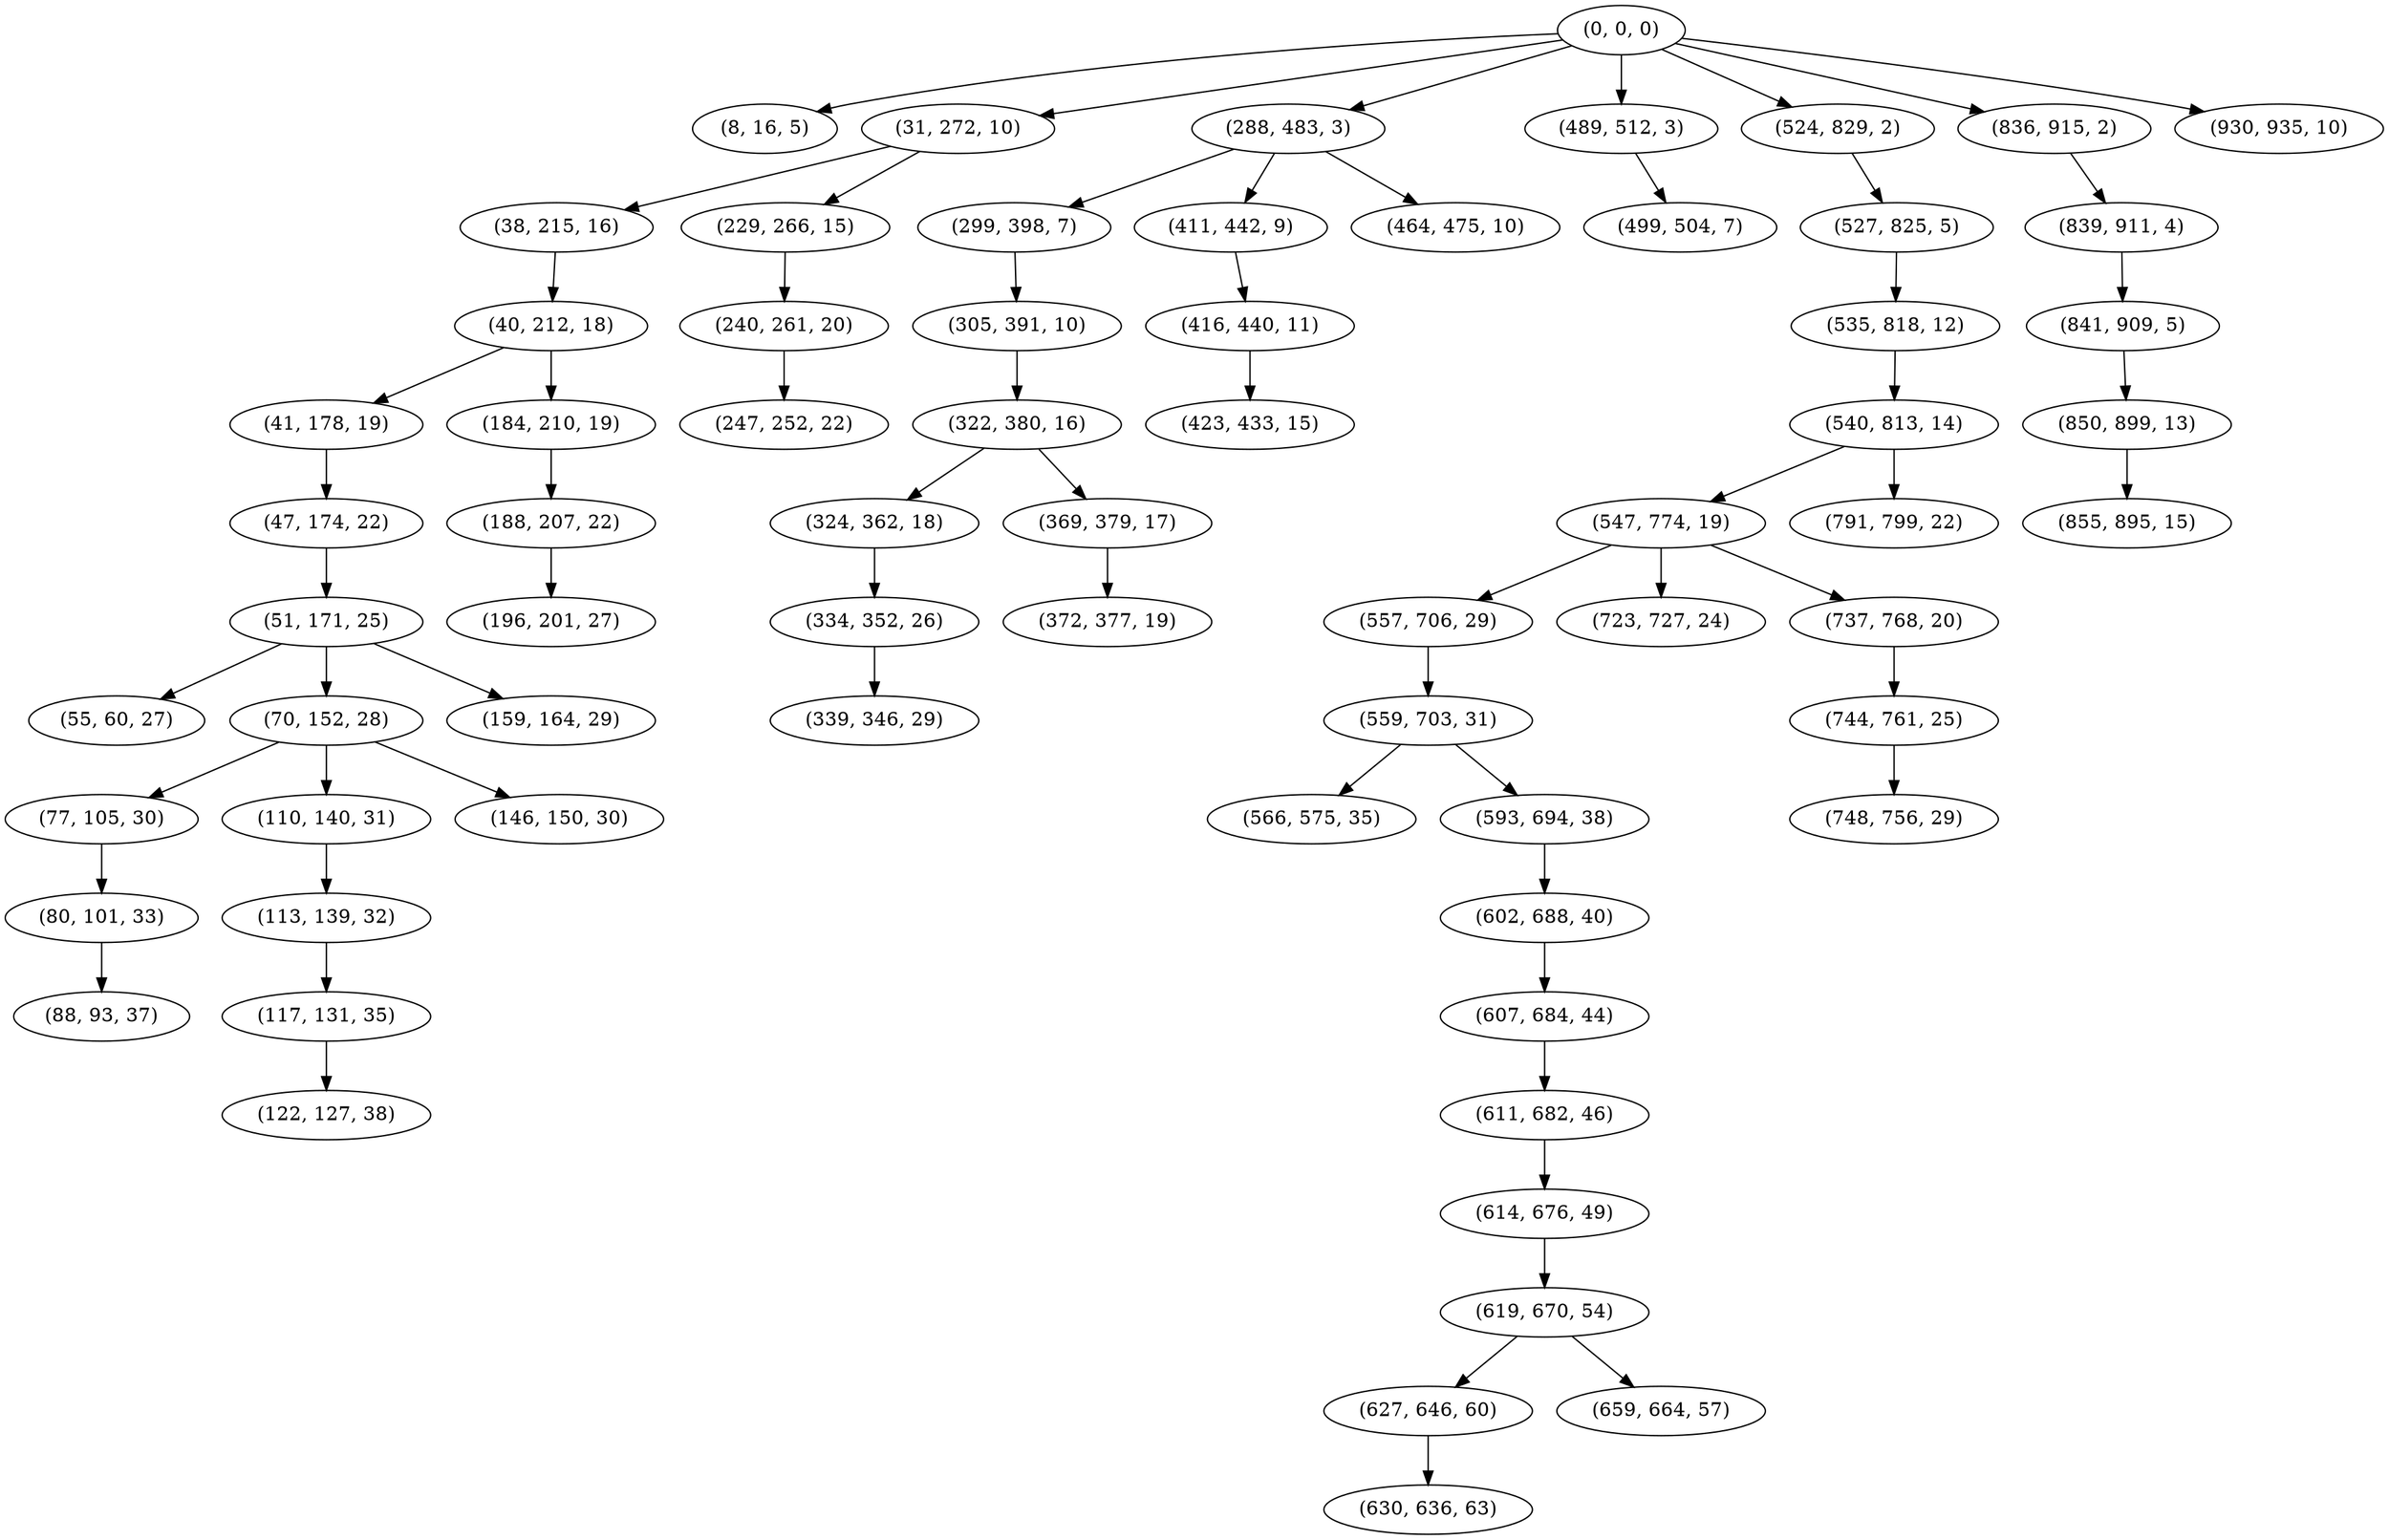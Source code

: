 digraph tree {
    "(0, 0, 0)";
    "(8, 16, 5)";
    "(31, 272, 10)";
    "(38, 215, 16)";
    "(40, 212, 18)";
    "(41, 178, 19)";
    "(47, 174, 22)";
    "(51, 171, 25)";
    "(55, 60, 27)";
    "(70, 152, 28)";
    "(77, 105, 30)";
    "(80, 101, 33)";
    "(88, 93, 37)";
    "(110, 140, 31)";
    "(113, 139, 32)";
    "(117, 131, 35)";
    "(122, 127, 38)";
    "(146, 150, 30)";
    "(159, 164, 29)";
    "(184, 210, 19)";
    "(188, 207, 22)";
    "(196, 201, 27)";
    "(229, 266, 15)";
    "(240, 261, 20)";
    "(247, 252, 22)";
    "(288, 483, 3)";
    "(299, 398, 7)";
    "(305, 391, 10)";
    "(322, 380, 16)";
    "(324, 362, 18)";
    "(334, 352, 26)";
    "(339, 346, 29)";
    "(369, 379, 17)";
    "(372, 377, 19)";
    "(411, 442, 9)";
    "(416, 440, 11)";
    "(423, 433, 15)";
    "(464, 475, 10)";
    "(489, 512, 3)";
    "(499, 504, 7)";
    "(524, 829, 2)";
    "(527, 825, 5)";
    "(535, 818, 12)";
    "(540, 813, 14)";
    "(547, 774, 19)";
    "(557, 706, 29)";
    "(559, 703, 31)";
    "(566, 575, 35)";
    "(593, 694, 38)";
    "(602, 688, 40)";
    "(607, 684, 44)";
    "(611, 682, 46)";
    "(614, 676, 49)";
    "(619, 670, 54)";
    "(627, 646, 60)";
    "(630, 636, 63)";
    "(659, 664, 57)";
    "(723, 727, 24)";
    "(737, 768, 20)";
    "(744, 761, 25)";
    "(748, 756, 29)";
    "(791, 799, 22)";
    "(836, 915, 2)";
    "(839, 911, 4)";
    "(841, 909, 5)";
    "(850, 899, 13)";
    "(855, 895, 15)";
    "(930, 935, 10)";
    "(0, 0, 0)" -> "(8, 16, 5)";
    "(0, 0, 0)" -> "(31, 272, 10)";
    "(0, 0, 0)" -> "(288, 483, 3)";
    "(0, 0, 0)" -> "(489, 512, 3)";
    "(0, 0, 0)" -> "(524, 829, 2)";
    "(0, 0, 0)" -> "(836, 915, 2)";
    "(0, 0, 0)" -> "(930, 935, 10)";
    "(31, 272, 10)" -> "(38, 215, 16)";
    "(31, 272, 10)" -> "(229, 266, 15)";
    "(38, 215, 16)" -> "(40, 212, 18)";
    "(40, 212, 18)" -> "(41, 178, 19)";
    "(40, 212, 18)" -> "(184, 210, 19)";
    "(41, 178, 19)" -> "(47, 174, 22)";
    "(47, 174, 22)" -> "(51, 171, 25)";
    "(51, 171, 25)" -> "(55, 60, 27)";
    "(51, 171, 25)" -> "(70, 152, 28)";
    "(51, 171, 25)" -> "(159, 164, 29)";
    "(70, 152, 28)" -> "(77, 105, 30)";
    "(70, 152, 28)" -> "(110, 140, 31)";
    "(70, 152, 28)" -> "(146, 150, 30)";
    "(77, 105, 30)" -> "(80, 101, 33)";
    "(80, 101, 33)" -> "(88, 93, 37)";
    "(110, 140, 31)" -> "(113, 139, 32)";
    "(113, 139, 32)" -> "(117, 131, 35)";
    "(117, 131, 35)" -> "(122, 127, 38)";
    "(184, 210, 19)" -> "(188, 207, 22)";
    "(188, 207, 22)" -> "(196, 201, 27)";
    "(229, 266, 15)" -> "(240, 261, 20)";
    "(240, 261, 20)" -> "(247, 252, 22)";
    "(288, 483, 3)" -> "(299, 398, 7)";
    "(288, 483, 3)" -> "(411, 442, 9)";
    "(288, 483, 3)" -> "(464, 475, 10)";
    "(299, 398, 7)" -> "(305, 391, 10)";
    "(305, 391, 10)" -> "(322, 380, 16)";
    "(322, 380, 16)" -> "(324, 362, 18)";
    "(322, 380, 16)" -> "(369, 379, 17)";
    "(324, 362, 18)" -> "(334, 352, 26)";
    "(334, 352, 26)" -> "(339, 346, 29)";
    "(369, 379, 17)" -> "(372, 377, 19)";
    "(411, 442, 9)" -> "(416, 440, 11)";
    "(416, 440, 11)" -> "(423, 433, 15)";
    "(489, 512, 3)" -> "(499, 504, 7)";
    "(524, 829, 2)" -> "(527, 825, 5)";
    "(527, 825, 5)" -> "(535, 818, 12)";
    "(535, 818, 12)" -> "(540, 813, 14)";
    "(540, 813, 14)" -> "(547, 774, 19)";
    "(540, 813, 14)" -> "(791, 799, 22)";
    "(547, 774, 19)" -> "(557, 706, 29)";
    "(547, 774, 19)" -> "(723, 727, 24)";
    "(547, 774, 19)" -> "(737, 768, 20)";
    "(557, 706, 29)" -> "(559, 703, 31)";
    "(559, 703, 31)" -> "(566, 575, 35)";
    "(559, 703, 31)" -> "(593, 694, 38)";
    "(593, 694, 38)" -> "(602, 688, 40)";
    "(602, 688, 40)" -> "(607, 684, 44)";
    "(607, 684, 44)" -> "(611, 682, 46)";
    "(611, 682, 46)" -> "(614, 676, 49)";
    "(614, 676, 49)" -> "(619, 670, 54)";
    "(619, 670, 54)" -> "(627, 646, 60)";
    "(619, 670, 54)" -> "(659, 664, 57)";
    "(627, 646, 60)" -> "(630, 636, 63)";
    "(737, 768, 20)" -> "(744, 761, 25)";
    "(744, 761, 25)" -> "(748, 756, 29)";
    "(836, 915, 2)" -> "(839, 911, 4)";
    "(839, 911, 4)" -> "(841, 909, 5)";
    "(841, 909, 5)" -> "(850, 899, 13)";
    "(850, 899, 13)" -> "(855, 895, 15)";
}
